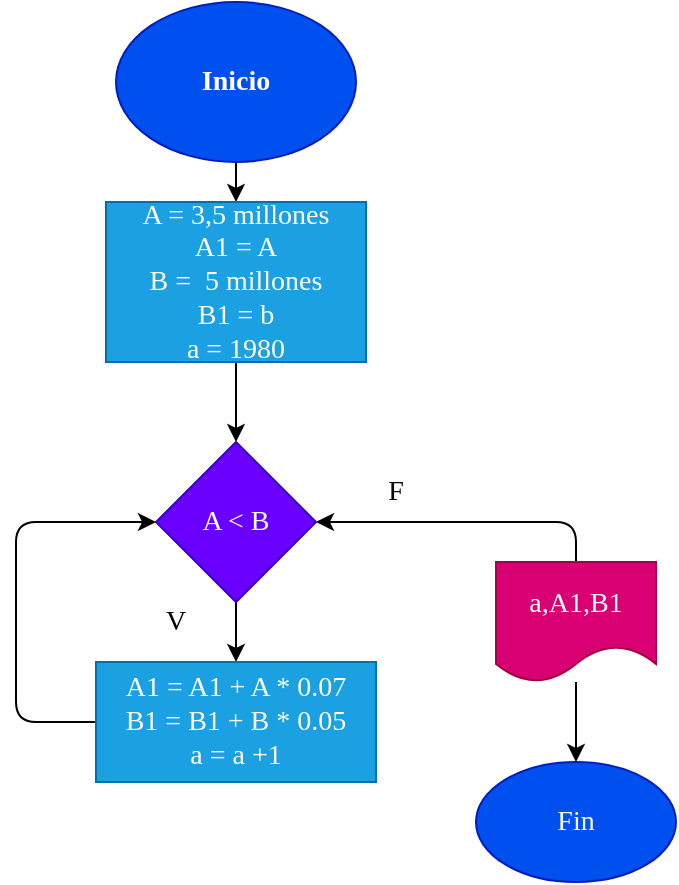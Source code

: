 <mxfile>
    <diagram id="ruh0SPNtRC2Luti7s4B_" name="Página-1">
        <mxGraphModel dx="535" dy="357" grid="1" gridSize="10" guides="1" tooltips="1" connect="1" arrows="1" fold="1" page="1" pageScale="1" pageWidth="827" pageHeight="1169" math="0" shadow="0">
            <root>
                <mxCell id="0"/>
                <mxCell id="1" parent="0"/>
                <mxCell id="19" value="" style="edgeStyle=none;html=1;" edge="1" parent="1" source="2" target="6">
                    <mxGeometry relative="1" as="geometry"/>
                </mxCell>
                <mxCell id="2" value="Inicio" style="ellipse;whiteSpace=wrap;html=1;fontFamily=Comic Sans MS;fontSize=14;fontStyle=1;fillColor=#0050ef;fontColor=#ffffff;strokeColor=#001DBC;" parent="1" vertex="1">
                    <mxGeometry x="220" y="130" width="120" height="80" as="geometry"/>
                </mxCell>
                <mxCell id="16" value="" style="edgeStyle=none;html=1;fontFamily=Comic Sans MS;fontSize=14;" parent="1" source="6" target="8" edge="1">
                    <mxGeometry relative="1" as="geometry"/>
                </mxCell>
                <mxCell id="6" value="A = 3,5 millones&lt;br&gt;A1 = A&lt;br&gt;B =&amp;nbsp; 5 millones&lt;br&gt;B1 = b&lt;br&gt;a = 1980" style="rounded=0;whiteSpace=wrap;html=1;fontFamily=Comic Sans MS;fontSize=14;fillColor=#1ba1e2;fontColor=#ffffff;strokeColor=#006EAF;" parent="1" vertex="1">
                    <mxGeometry x="215" y="230" width="130" height="80" as="geometry"/>
                </mxCell>
                <mxCell id="10" value="" style="edgeStyle=none;html=1;fontFamily=Comic Sans MS;fontSize=14;" parent="1" source="8" target="9" edge="1">
                    <mxGeometry relative="1" as="geometry"/>
                </mxCell>
                <mxCell id="8" value="A &amp;lt; B" style="rhombus;whiteSpace=wrap;html=1;fontFamily=Comic Sans MS;fontSize=14;fillColor=#6a00ff;fontColor=#ffffff;strokeColor=#3700CC;" parent="1" vertex="1">
                    <mxGeometry x="240" y="350" width="80" height="80" as="geometry"/>
                </mxCell>
                <mxCell id="11" style="edgeStyle=none;html=1;entryX=0;entryY=0.5;entryDx=0;entryDy=0;fontFamily=Comic Sans MS;fontSize=14;" parent="1" source="9" target="8" edge="1">
                    <mxGeometry relative="1" as="geometry">
                        <Array as="points">
                            <mxPoint x="170" y="490"/>
                            <mxPoint x="170" y="390"/>
                        </Array>
                    </mxGeometry>
                </mxCell>
                <mxCell id="9" value="A1 = A1 + A * 0.07&lt;br&gt;B1 = B1 + B * 0.05&lt;br&gt;a = a +1" style="rounded=0;whiteSpace=wrap;html=1;fontFamily=Comic Sans MS;fontSize=14;fillColor=#1ba1e2;fontColor=#ffffff;strokeColor=#006EAF;" parent="1" vertex="1">
                    <mxGeometry x="210" y="460" width="140" height="60" as="geometry"/>
                </mxCell>
                <mxCell id="14" value="" style="edgeStyle=none;html=1;fontFamily=Comic Sans MS;fontSize=14;" parent="1" source="12" target="13" edge="1">
                    <mxGeometry relative="1" as="geometry"/>
                </mxCell>
                <mxCell id="15" style="edgeStyle=none;html=1;entryX=1;entryY=0.5;entryDx=0;entryDy=0;fontFamily=Comic Sans MS;fontSize=14;" parent="1" source="12" target="8" edge="1">
                    <mxGeometry relative="1" as="geometry">
                        <Array as="points">
                            <mxPoint x="450" y="390"/>
                        </Array>
                    </mxGeometry>
                </mxCell>
                <mxCell id="12" value="a,A1,B1" style="shape=document;whiteSpace=wrap;html=1;boundedLbl=1;fontFamily=Comic Sans MS;fontSize=14;fillColor=#d80073;fontColor=#ffffff;strokeColor=#A50040;" parent="1" vertex="1">
                    <mxGeometry x="410" y="410" width="80" height="60" as="geometry"/>
                </mxCell>
                <mxCell id="13" value="Fin" style="ellipse;whiteSpace=wrap;html=1;fontFamily=Comic Sans MS;fontSize=14;fillColor=#0050ef;fontColor=#ffffff;strokeColor=#001DBC;" parent="1" vertex="1">
                    <mxGeometry x="400" y="510" width="100" height="60" as="geometry"/>
                </mxCell>
                <mxCell id="17" value="F" style="text;html=1;strokeColor=none;fillColor=none;align=center;verticalAlign=middle;whiteSpace=wrap;rounded=0;fontFamily=Comic Sans MS;fontSize=14;" parent="1" vertex="1">
                    <mxGeometry x="330" y="360" width="60" height="30" as="geometry"/>
                </mxCell>
                <mxCell id="18" value="V" style="text;html=1;strokeColor=none;fillColor=none;align=center;verticalAlign=middle;whiteSpace=wrap;rounded=0;fontFamily=Comic Sans MS;fontSize=14;" parent="1" vertex="1">
                    <mxGeometry x="220" y="425" width="60" height="30" as="geometry"/>
                </mxCell>
            </root>
        </mxGraphModel>
    </diagram>
</mxfile>